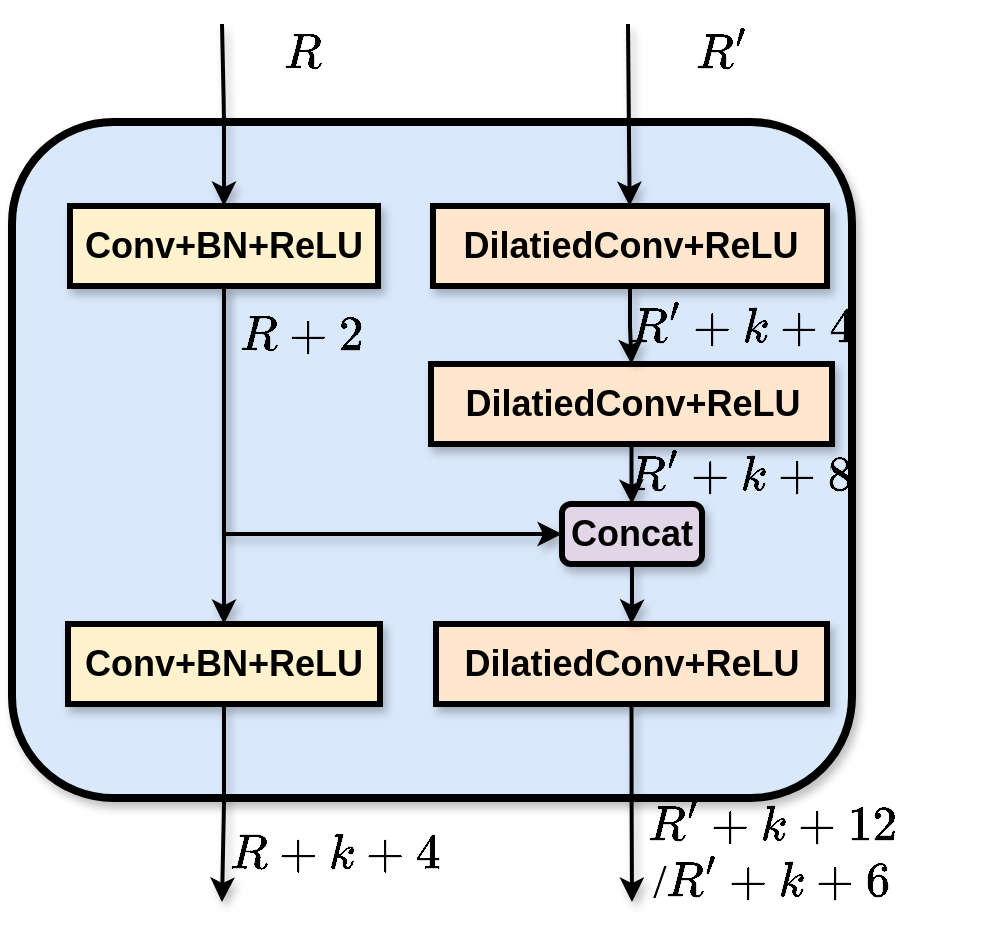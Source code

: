 <mxfile version="23.1.6" type="github">
  <diagram name="Page-1" id="cfXbBZLaOKrLfKIsWSMK">
    <mxGraphModel dx="1155" dy="661" grid="1" gridSize="10" guides="1" tooltips="1" connect="1" arrows="1" fold="1" page="1" pageScale="1" pageWidth="850" pageHeight="1100" math="1" shadow="0">
      <root>
        <mxCell id="0" />
        <mxCell id="1" parent="0" />
        <mxCell id="RC39O6ipoWtL7ifR7W19-1" value="" style="rounded=1;whiteSpace=wrap;html=1;fillColor=#dae8fc;strokeColor=#000000;strokeWidth=4;shadow=1;fontSize=18;" parent="1" vertex="1">
          <mxGeometry x="280" y="150" width="420" height="338" as="geometry" />
        </mxCell>
        <mxCell id="RC39O6ipoWtL7ifR7W19-9" style="edgeStyle=orthogonalEdgeStyle;rounded=0;orthogonalLoop=1;jettySize=auto;html=1;entryX=0.5;entryY=0;entryDx=0;entryDy=0;strokeWidth=2;shadow=1;fontSize=18;" parent="1" source="RC39O6ipoWtL7ifR7W19-2" target="RC39O6ipoWtL7ifR7W19-3" edge="1">
          <mxGeometry relative="1" as="geometry" />
        </mxCell>
        <mxCell id="RC39O6ipoWtL7ifR7W19-18" style="edgeStyle=orthogonalEdgeStyle;rounded=1;orthogonalLoop=1;jettySize=auto;html=1;strokeWidth=2;shadow=1;endArrow=none;endFill=0;startArrow=classic;startFill=1;fontSize=18;" parent="1" source="RC39O6ipoWtL7ifR7W19-2" edge="1">
          <mxGeometry relative="1" as="geometry">
            <mxPoint x="385" y="101" as="targetPoint" />
          </mxGeometry>
        </mxCell>
        <mxCell id="RC39O6ipoWtL7ifR7W19-19" style="edgeStyle=orthogonalEdgeStyle;rounded=0;orthogonalLoop=1;jettySize=auto;html=1;entryX=0;entryY=0.5;entryDx=0;entryDy=0;exitX=0.5;exitY=1;exitDx=0;exitDy=0;strokeWidth=2;shadow=1;fontSize=18;" parent="1" source="RC39O6ipoWtL7ifR7W19-2" target="RC39O6ipoWtL7ifR7W19-14" edge="1">
          <mxGeometry relative="1" as="geometry">
            <Array as="points">
              <mxPoint x="386" y="356" />
            </Array>
          </mxGeometry>
        </mxCell>
        <mxCell id="RC39O6ipoWtL7ifR7W19-2" value="&lt;b style=&quot;font-size: 18px;&quot;&gt;Conv+BN+ReLU&lt;/b&gt;" style="rounded=0;whiteSpace=wrap;html=1;fillColor=#fff2cc;strokeColor=#000000;strokeWidth=3;shadow=1;fontSize=18;" parent="1" vertex="1">
          <mxGeometry x="309" y="192" width="154" height="40" as="geometry" />
        </mxCell>
        <mxCell id="RC39O6ipoWtL7ifR7W19-12" style="edgeStyle=orthogonalEdgeStyle;rounded=0;orthogonalLoop=1;jettySize=auto;html=1;exitX=0.5;exitY=1;exitDx=0;exitDy=0;strokeWidth=2;shadow=1;fontSize=18;" parent="1" source="RC39O6ipoWtL7ifR7W19-3" edge="1">
          <mxGeometry relative="1" as="geometry">
            <mxPoint x="385" y="540" as="targetPoint" />
          </mxGeometry>
        </mxCell>
        <mxCell id="RC39O6ipoWtL7ifR7W19-3" value="&lt;b style=&quot;border-color: var(--border-color); font-size: 18px;&quot;&gt;Conv+BN+ReLU&lt;/b&gt;" style="rounded=0;whiteSpace=wrap;html=1;fillColor=#fff2cc;strokeColor=#000000;strokeWidth=3;shadow=1;fontSize=18;" parent="1" vertex="1">
          <mxGeometry x="308" y="401" width="156" height="40" as="geometry" />
        </mxCell>
        <mxCell id="RC39O6ipoWtL7ifR7W19-15" style="edgeStyle=orthogonalEdgeStyle;rounded=0;orthogonalLoop=1;jettySize=auto;html=1;entryX=0.5;entryY=0;entryDx=0;entryDy=0;strokeWidth=2;shadow=1;fontSize=18;" parent="1" source="RC39O6ipoWtL7ifR7W19-5" target="RC39O6ipoWtL7ifR7W19-14" edge="1">
          <mxGeometry relative="1" as="geometry" />
        </mxCell>
        <mxCell id="RC39O6ipoWtL7ifR7W19-5" value="&lt;b style=&quot;border-color: var(--border-color); font-size: 18px;&quot;&gt;DilatiedConv+ReLU&lt;/b&gt;" style="rounded=0;whiteSpace=wrap;html=1;fillColor=#ffe6cc;strokeColor=#000000;strokeWidth=3;shadow=1;fontSize=18;" parent="1" vertex="1">
          <mxGeometry x="489.5" y="271" width="200.5" height="40" as="geometry" />
        </mxCell>
        <mxCell id="RC39O6ipoWtL7ifR7W19-13" style="edgeStyle=orthogonalEdgeStyle;rounded=0;orthogonalLoop=1;jettySize=auto;html=1;exitX=0.5;exitY=1;exitDx=0;exitDy=0;strokeWidth=2;shadow=1;fontSize=18;" parent="1" source="RC39O6ipoWtL7ifR7W19-6" edge="1">
          <mxGeometry relative="1" as="geometry">
            <mxPoint x="590" y="540" as="targetPoint" />
          </mxGeometry>
        </mxCell>
        <mxCell id="RC39O6ipoWtL7ifR7W19-6" value="&lt;b style=&quot;border-color: var(--border-color); font-size: 18px;&quot;&gt;DilatiedConv+ReLU&lt;/b&gt;" style="rounded=0;whiteSpace=wrap;html=1;fillColor=#ffe6cc;strokeColor=#000000;strokeWidth=3;shadow=1;fontSize=18;" parent="1" vertex="1">
          <mxGeometry x="492" y="401" width="195.5" height="40" as="geometry" />
        </mxCell>
        <mxCell id="RC39O6ipoWtL7ifR7W19-10" style="edgeStyle=orthogonalEdgeStyle;rounded=0;orthogonalLoop=1;jettySize=auto;html=1;entryX=0.5;entryY=0;entryDx=0;entryDy=0;strokeWidth=2;shadow=1;fontSize=18;" parent="1" source="RC39O6ipoWtL7ifR7W19-7" target="RC39O6ipoWtL7ifR7W19-5" edge="1">
          <mxGeometry relative="1" as="geometry" />
        </mxCell>
        <mxCell id="RC39O6ipoWtL7ifR7W19-17" style="rounded=0;orthogonalLoop=1;jettySize=auto;html=1;strokeWidth=2;shadow=1;startArrow=classic;startFill=1;endArrow=none;endFill=0;fontSize=18;" parent="1" source="RC39O6ipoWtL7ifR7W19-7" edge="1">
          <mxGeometry relative="1" as="geometry">
            <mxPoint x="588" y="101" as="targetPoint" />
          </mxGeometry>
        </mxCell>
        <mxCell id="RC39O6ipoWtL7ifR7W19-7" value="&lt;b style=&quot;border-color: var(--border-color); font-size: 18px;&quot;&gt;DilatiedConv+ReLU&lt;/b&gt;" style="rounded=0;whiteSpace=wrap;html=1;fillColor=#ffe6cc;strokeColor=#000000;strokeWidth=3;shadow=1;fontSize=18;" parent="1" vertex="1">
          <mxGeometry x="490.5" y="192" width="197" height="40" as="geometry" />
        </mxCell>
        <mxCell id="RC39O6ipoWtL7ifR7W19-16" style="edgeStyle=orthogonalEdgeStyle;rounded=0;orthogonalLoop=1;jettySize=auto;html=1;entryX=0.5;entryY=0;entryDx=0;entryDy=0;strokeWidth=2;shadow=1;fontSize=18;" parent="1" source="RC39O6ipoWtL7ifR7W19-14" target="RC39O6ipoWtL7ifR7W19-6" edge="1">
          <mxGeometry relative="1" as="geometry" />
        </mxCell>
        <mxCell id="RC39O6ipoWtL7ifR7W19-14" value="Concat" style="rounded=1;whiteSpace=wrap;html=1;strokeWidth=3;shadow=1;fillColor=#e1d5e7;strokeColor=#000000;fontSize=18;fontStyle=1" parent="1" vertex="1">
          <mxGeometry x="555" y="341" width="70" height="30" as="geometry" />
        </mxCell>
        <mxCell id="-Y6jqNbWrrOYHe58ZW3i-1" value="&lt;font style=&quot;font-size: 24px;&quot;&gt;`R`&lt;/font&gt;" style="text;html=1;strokeColor=none;fillColor=none;align=center;verticalAlign=middle;whiteSpace=wrap;rounded=0;fontFamily=Garamond;horizontal=1;fontSize=24;" parent="1" vertex="1">
          <mxGeometry x="395" y="100" width="60" height="30" as="geometry" />
        </mxCell>
        <mxCell id="-Y6jqNbWrrOYHe58ZW3i-4" value="`R+k+4`" style="text;html=1;strokeColor=none;fillColor=none;align=center;verticalAlign=middle;whiteSpace=wrap;rounded=0;fontFamily=Garamond;horizontal=1;fontSize=24;" parent="1" vertex="1">
          <mxGeometry x="412" y="500" width="60" height="30" as="geometry" />
        </mxCell>
        <mxCell id="-Y6jqNbWrrOYHe58ZW3i-5" value="`R^&#39;`" style="text;html=1;strokeColor=none;fillColor=none;align=center;verticalAlign=middle;whiteSpace=wrap;rounded=0;fontFamily=Garamond;horizontal=1;fontSize=24;" parent="1" vertex="1">
          <mxGeometry x="605" y="100" width="60" height="30" as="geometry" />
        </mxCell>
        <mxCell id="-Y6jqNbWrrOYHe58ZW3i-6" value="`R^&#39;+k+12`/`R^&#39;+k+6&lt;br style=&quot;font-size: 24px;&quot;&gt;`" style="text;html=1;strokeColor=none;fillColor=none;align=center;verticalAlign=middle;whiteSpace=wrap;rounded=0;fontFamily=Garamond;horizontal=1;fontSize=24;" parent="1" vertex="1">
          <mxGeometry x="600" y="500" width="120" height="30" as="geometry" />
        </mxCell>
        <mxCell id="-Y6jqNbWrrOYHe58ZW3i-7" value="`R+2`" style="text;html=1;strokeColor=none;fillColor=none;align=center;verticalAlign=middle;whiteSpace=wrap;rounded=0;fontFamily=Garamond;horizontal=1;fontSize=24;" parent="1" vertex="1">
          <mxGeometry x="395" y="241" width="60" height="30" as="geometry" />
        </mxCell>
        <mxCell id="-Y6jqNbWrrOYHe58ZW3i-9" value="`R^&#39;+k+4`" style="text;html=1;strokeColor=none;fillColor=none;align=center;verticalAlign=middle;whiteSpace=wrap;rounded=0;fontFamily=Garamond;horizontal=1;fontSize=24;" parent="1" vertex="1">
          <mxGeometry x="615" y="237" width="60" height="30" as="geometry" />
        </mxCell>
        <mxCell id="-Y6jqNbWrrOYHe58ZW3i-10" value="`R^&#39;+k+8`" style="text;html=1;strokeColor=none;fillColor=none;align=center;verticalAlign=middle;whiteSpace=wrap;rounded=0;fontFamily=Garamond;horizontal=1;fontSize=24;" parent="1" vertex="1">
          <mxGeometry x="614" y="311" width="60" height="30" as="geometry" />
        </mxCell>
      </root>
    </mxGraphModel>
  </diagram>
</mxfile>
